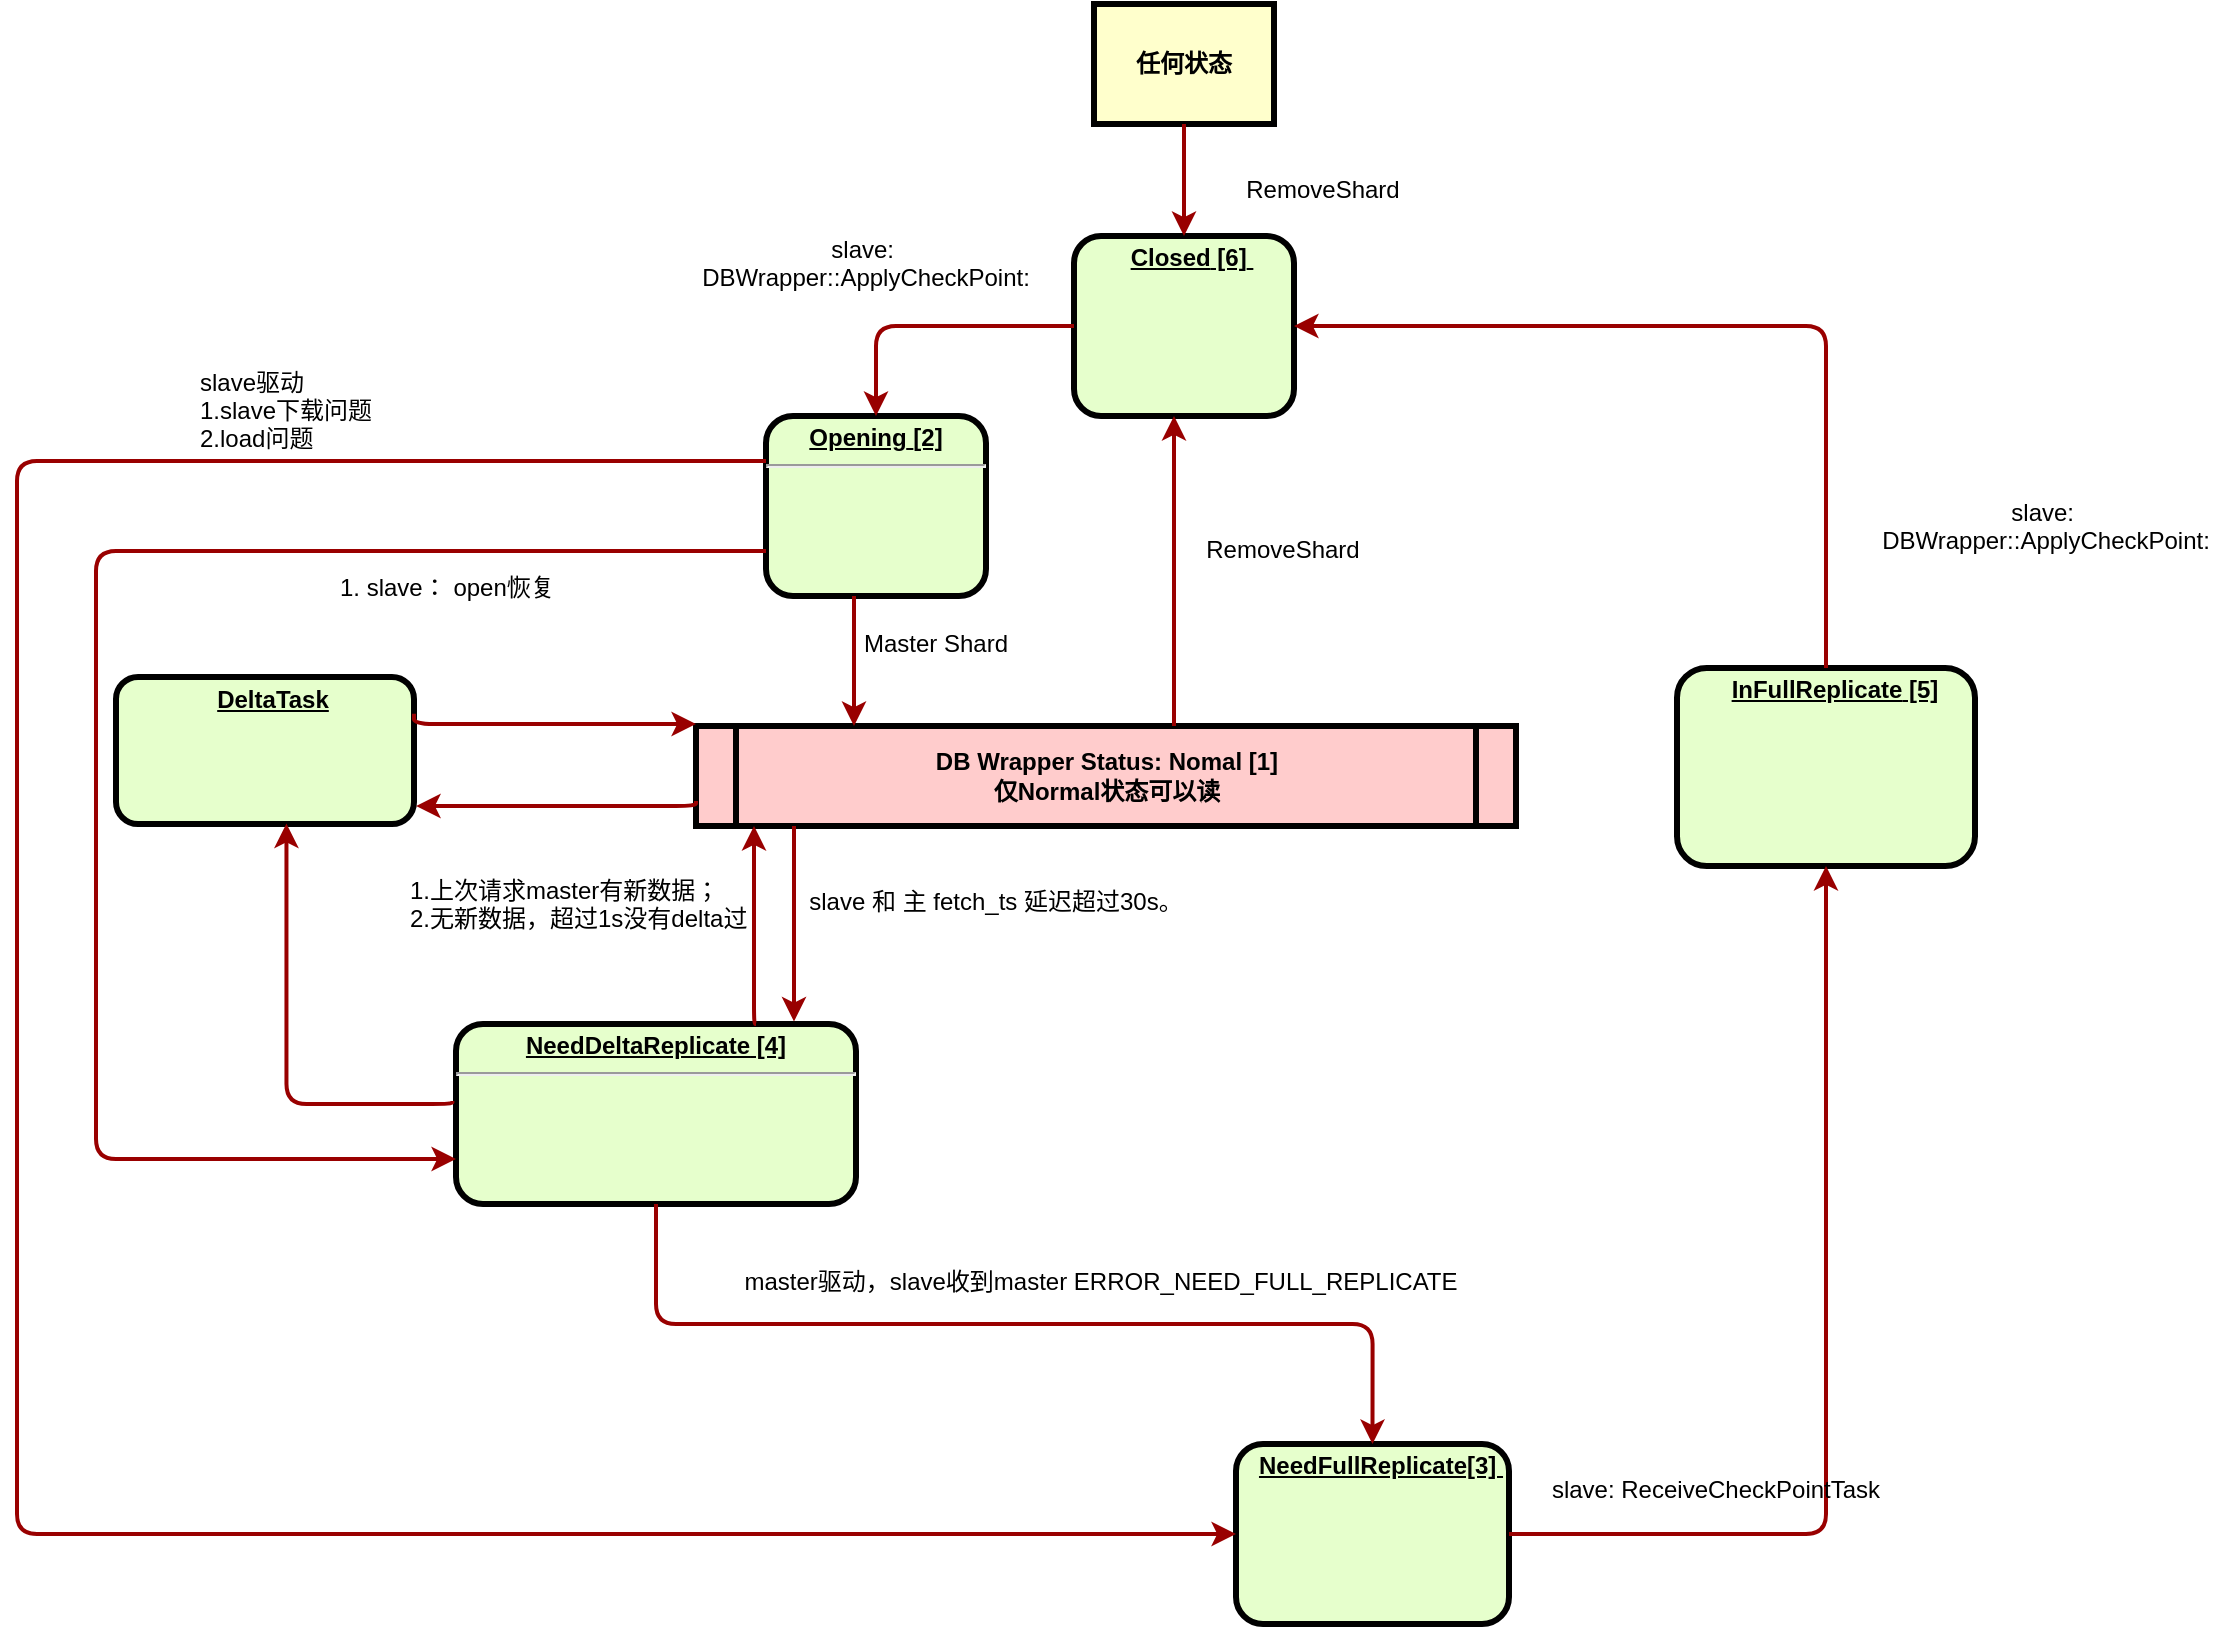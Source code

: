 <mxfile version="24.0.7" type="github">
  <diagram name="Page-1" id="c7558073-3199-34d8-9f00-42111426c3f3">
    <mxGraphModel dx="1914" dy="995" grid="1" gridSize="10" guides="1" tooltips="1" connect="1" arrows="1" fold="1" page="1" pageScale="1" pageWidth="826" pageHeight="1169" background="none" math="0" shadow="0">
      <root>
        <mxCell id="0" />
        <mxCell id="1" parent="0" />
        <mxCell id="2" value="&lt;p style=&quot;margin: 0px; margin-top: 4px; text-align: center; text-decoration: underline;&quot;&gt;&lt;span style=&quot;background-color: initial;&quot;&gt;Opening&lt;/span&gt;&lt;strong&gt;&amp;nbsp;&lt;/strong&gt;&lt;span style=&quot;background-color: initial;&quot;&gt;[2]&lt;/span&gt;&lt;strong&gt;&lt;br&gt;&lt;/strong&gt;&lt;/p&gt;&lt;hr&gt;&lt;p style=&quot;margin: 0px; margin-left: 8px;&quot;&gt;&lt;/p&gt;&lt;div class=&quot;lake-content&quot;&gt;&lt;p style=&quot;margin: 0px; padding: 0px; min-height: 24px;&quot; class=&quot;ne-p&quot; id=&quot;u4ac3bd98&quot;&gt;&lt;br&gt;&lt;/p&gt;&lt;/div&gt;" style="verticalAlign=middle;align=center;overflow=fill;fontSize=12;fontFamily=Helvetica;html=1;rounded=1;fontStyle=1;strokeWidth=3;fillColor=#E6FFCC" parent="1" vertex="1">
          <mxGeometry x="395" y="236" width="110" height="90" as="geometry" />
        </mxCell>
        <mxCell id="5" value="DB Wrapper Status: Nomal [1]&#xa;仅Normal状态可以读" style="shape=process;whiteSpace=wrap;align=center;verticalAlign=middle;size=0.048;fontStyle=1;strokeWidth=3;fillColor=#FFCCCC" parent="1" vertex="1">
          <mxGeometry x="360" y="391" width="410" height="50" as="geometry" />
        </mxCell>
        <mxCell id="6" value="&lt;p style=&quot;margin: 0px; margin-top: 4px; text-align: center; text-decoration: underline;&quot;&gt;&lt;/p&gt;&lt;p style=&quot;margin: 0px; margin-left: 8px;&quot;&gt;&lt;u&gt;&lt;span style=&quot;background-color: initial;&quot;&gt;Closed&lt;/span&gt;&lt;strong&gt;&amp;nbsp;[6]&lt;/strong&gt;&lt;span style=&quot;background-color: initial;&quot;&gt;&amp;nbsp;&lt;/span&gt;&lt;/u&gt;&lt;br&gt;&lt;/p&gt;&lt;p style=&quot;margin: 0px; margin-left: 8px;&quot;&gt;&lt;br&gt;&lt;/p&gt;&lt;p style=&quot;margin: 0px; margin-left: 8px;&quot;&gt;&lt;u&gt;&lt;span style=&quot;background-color: initial;&quot;&gt;&lt;br&gt;&lt;/span&gt;&lt;/u&gt;&lt;/p&gt;" style="verticalAlign=middle;align=center;overflow=fill;fontSize=12;fontFamily=Helvetica;html=1;rounded=1;fontStyle=1;strokeWidth=3;fillColor=#E6FFCC" parent="1" vertex="1">
          <mxGeometry x="549" y="146" width="110" height="90" as="geometry" />
        </mxCell>
        <mxCell id="7" value="&lt;p style=&quot;margin: 0px; margin-top: 4px; text-align: center; text-decoration: underline;&quot;&gt;&lt;/p&gt;&lt;p style=&quot;margin: 0px; margin-left: 8px;&quot;&gt;&lt;span style=&quot;background-color: initial;&quot;&gt;&lt;u&gt;InFullReplicate&lt;/u&gt;&lt;/span&gt;&lt;strong&gt;&lt;u&gt;&amp;nbsp;[5]&lt;/u&gt;&lt;br&gt;&lt;/strong&gt;&lt;br&gt;&lt;/p&gt;" style="verticalAlign=middle;align=center;overflow=fill;fontSize=12;fontFamily=Helvetica;html=1;rounded=1;fontStyle=1;strokeWidth=3;fillColor=#E6FFCC" parent="1" vertex="1">
          <mxGeometry x="850.5" y="362" width="149" height="99" as="geometry" />
        </mxCell>
        <mxCell id="10" value="&lt;p style=&quot;margin: 0px; margin-top: 4px; text-align: center; text-decoration: underline;&quot;&gt;&lt;span style=&quot;background-color: initial;&quot;&gt;NeedDeltaReplicate&lt;/span&gt;&lt;strong&gt;&amp;nbsp;[4]&lt;br&gt;&lt;/strong&gt;&lt;/p&gt;&lt;hr&gt;&lt;p style=&quot;margin: 0px; margin-left: 8px;&quot;&gt;&lt;/p&gt;&lt;div class=&quot;lake-content&quot;&gt;&lt;p style=&quot;margin: 0; padding: 0; min-height: 24px&quot; class=&quot;ne-p&quot; id=&quot;u06c89a7e&quot;&gt;&lt;br&gt;&lt;/p&gt;&lt;/div&gt;" style="verticalAlign=middle;align=center;overflow=fill;fontSize=12;fontFamily=Helvetica;html=1;rounded=1;fontStyle=1;strokeWidth=3;fillColor=#E6FFCC" parent="1" vertex="1">
          <mxGeometry x="240" y="540" width="200" height="90" as="geometry" />
        </mxCell>
        <mxCell id="11" value="&lt;p style=&quot;margin: 0px; margin-top: 4px; text-align: center; text-decoration: underline;&quot;&gt;&lt;/p&gt;&lt;p style=&quot;margin: 0px; margin-left: 8px;&quot;&gt;&lt;span style=&quot;text-decoration-line: underline; background-color: initial;&quot;&gt;NeedFullReplicate[3]&amp;nbsp;&lt;/span&gt;&lt;/p&gt;&lt;p style=&quot;margin: 0px; margin-left: 8px;&quot;&gt;&lt;br&gt;&lt;/p&gt;" style="verticalAlign=middle;align=center;overflow=fill;fontSize=12;fontFamily=Helvetica;html=1;rounded=1;fontStyle=1;strokeWidth=3;fillColor=#E6FFCC" parent="1" vertex="1">
          <mxGeometry x="630" y="750" width="136.5" height="90" as="geometry" />
        </mxCell>
        <mxCell id="56" value="" style="edgeStyle=elbowEdgeStyle;elbow=horizontal;strokeColor=#990000;strokeWidth=2" parent="1" source="2" target="5" edge="1">
          <mxGeometry width="100" height="100" relative="1" as="geometry">
            <mxPoint x="209" y="500" as="sourcePoint" />
            <mxPoint x="309" y="400" as="targetPoint" />
            <Array as="points">
              <mxPoint x="439" y="360" />
            </Array>
          </mxGeometry>
        </mxCell>
        <mxCell id="57" value="Master Shard" style="text;spacingTop=-5;align=center" parent="1" vertex="1">
          <mxGeometry x="465" y="341" width="30" height="20" as="geometry" />
        </mxCell>
        <mxCell id="58" value="" style="edgeStyle=elbowEdgeStyle;elbow=horizontal;strokeColor=#990000;strokeWidth=2" parent="1" source="5" target="6" edge="1">
          <mxGeometry width="100" height="100" relative="1" as="geometry">
            <mxPoint x="539" y="370" as="sourcePoint" />
            <mxPoint x="639" y="270" as="targetPoint" />
            <Array as="points">
              <mxPoint x="599" y="310" />
            </Array>
          </mxGeometry>
        </mxCell>
        <mxCell id="60" value="&#xa;RemoveShard" style="text;spacingTop=-5;align=center" parent="1" vertex="1">
          <mxGeometry x="610.5" y="280" width="86" height="31" as="geometry" />
        </mxCell>
        <mxCell id="62" value="&#xa;RemoveShard" style="text;spacingTop=-5;align=center" parent="1" vertex="1">
          <mxGeometry x="610.5" y="100" width="126" height="20" as="geometry" />
        </mxCell>
        <mxCell id="90" value="slave 和 主 fetch_ts 延迟超过30s。&#xa;" style="text;spacingTop=-5;align=center" parent="1" vertex="1">
          <mxGeometry x="495" y="470" width="30" height="20" as="geometry" />
        </mxCell>
        <mxCell id="92" value="" style="edgeStyle=elbowEdgeStyle;elbow=horizontal;strokeColor=#990000;strokeWidth=2;entryX=0.841;entryY=-0.014;entryDx=0;entryDy=0;entryPerimeter=0;" parent="1" source="5" target="10" edge="1">
          <mxGeometry width="100" height="100" relative="1" as="geometry">
            <mxPoint x="189.0" y="500" as="sourcePoint" />
            <mxPoint x="409" y="510" as="targetPoint" />
            <Array as="points">
              <mxPoint x="409" y="470" />
            </Array>
          </mxGeometry>
        </mxCell>
        <mxCell id="93" value="" style="edgeStyle=elbowEdgeStyle;elbow=horizontal;strokeColor=#990000;strokeWidth=2;exitX=0.75;exitY=0;exitDx=0;exitDy=0;" parent="1" source="10" target="5" edge="1">
          <mxGeometry width="100" height="100" relative="1" as="geometry">
            <mxPoint x="389" y="510" as="sourcePoint" />
            <mxPoint x="299" y="410" as="targetPoint" />
            <Array as="points">
              <mxPoint x="389" y="470" />
            </Array>
          </mxGeometry>
        </mxCell>
        <mxCell id="QbPGDWv7qYdjSWNrfvIs-99" value="" style="edgeStyle=elbowEdgeStyle;elbow=horizontal;strokeColor=#990000;strokeWidth=2;exitX=0;exitY=0.75;exitDx=0;exitDy=0;entryX=0;entryY=0.75;entryDx=0;entryDy=0;" edge="1" parent="1" source="2" target="10">
          <mxGeometry width="100" height="100" relative="1" as="geometry">
            <mxPoint x="360" y="336" as="sourcePoint" />
            <mxPoint x="50" y="680" as="targetPoint" />
            <Array as="points">
              <mxPoint x="60" y="350" />
            </Array>
          </mxGeometry>
        </mxCell>
        <mxCell id="QbPGDWv7qYdjSWNrfvIs-102" value="1. slave： open恢复&#xa;&#xa;" style="text;spacingTop=-5;align=left;" vertex="1" parent="1">
          <mxGeometry x="180" y="313" width="170" height="27" as="geometry" />
        </mxCell>
        <mxCell id="QbPGDWv7qYdjSWNrfvIs-111" value="&lt;p style=&quot;margin: 0px; margin-top: 4px; text-align: center; text-decoration: underline;&quot;&gt;&lt;/p&gt;&lt;p style=&quot;margin: 0px; margin-left: 8px;&quot;&gt;&lt;strong&gt;&lt;u&gt;DeltaTask&lt;/u&gt;&lt;br&gt;&lt;/strong&gt;&lt;br&gt;&lt;/p&gt;" style="verticalAlign=middle;align=center;overflow=fill;fontSize=12;fontFamily=Helvetica;html=1;rounded=1;fontStyle=1;strokeWidth=3;fillColor=#E6FFCC" vertex="1" parent="1">
          <mxGeometry x="70" y="366.5" width="149" height="73.5" as="geometry" />
        </mxCell>
        <mxCell id="QbPGDWv7qYdjSWNrfvIs-112" value="" style="edgeStyle=elbowEdgeStyle;elbow=vertical;strokeColor=#990000;strokeWidth=2;exitX=1;exitY=0.25;exitDx=0;exitDy=0;" edge="1" parent="1" source="QbPGDWv7qYdjSWNrfvIs-111">
          <mxGeometry width="100" height="100" relative="1" as="geometry">
            <mxPoint x="230" y="390" as="sourcePoint" />
            <mxPoint x="360" y="390" as="targetPoint" />
            <Array as="points">
              <mxPoint x="279" y="390" />
            </Array>
          </mxGeometry>
        </mxCell>
        <mxCell id="QbPGDWv7qYdjSWNrfvIs-113" value="" style="edgeStyle=elbowEdgeStyle;elbow=vertical;strokeColor=#990000;strokeWidth=2;entryX=1.007;entryY=0.878;entryDx=0;entryDy=0;entryPerimeter=0;exitX=0;exitY=0.75;exitDx=0;exitDy=0;" edge="1" parent="1" source="5" target="QbPGDWv7qYdjSWNrfvIs-111">
          <mxGeometry width="100" height="100" relative="1" as="geometry">
            <mxPoint x="326" y="431" as="sourcePoint" />
            <mxPoint x="235" y="431" as="targetPoint" />
            <Array as="points">
              <mxPoint x="284" y="431" />
            </Array>
          </mxGeometry>
        </mxCell>
        <mxCell id="QbPGDWv7qYdjSWNrfvIs-115" value="&#xa;1.上次请求master有新数据；&#xa;2.无新数据，超过1s没有delta过" style="text;spacingTop=-5;align=left;" vertex="1" parent="1">
          <mxGeometry x="215" y="450.5" width="180" height="59" as="geometry" />
        </mxCell>
        <mxCell id="QbPGDWv7qYdjSWNrfvIs-116" value="" style="edgeStyle=elbowEdgeStyle;strokeColor=#990000;strokeWidth=2;exitX=-0.009;exitY=0.428;exitDx=0;exitDy=0;entryX=0.572;entryY=0.997;entryDx=0;entryDy=0;entryPerimeter=0;elbow=vertical;exitPerimeter=0;" edge="1" parent="1" source="10" target="QbPGDWv7qYdjSWNrfvIs-111">
          <mxGeometry width="100" height="100" relative="1" as="geometry">
            <mxPoint x="399" y="520" as="sourcePoint" />
            <mxPoint x="150" y="460" as="targetPoint" />
            <Array as="points">
              <mxPoint x="200" y="580" />
            </Array>
          </mxGeometry>
        </mxCell>
        <mxCell id="QbPGDWv7qYdjSWNrfvIs-121" value="" style="edgeStyle=orthogonalEdgeStyle;elbow=horizontal;strokeColor=#990000;strokeWidth=2;exitX=1;exitY=0.5;exitDx=0;exitDy=0;entryX=0.5;entryY=1;entryDx=0;entryDy=0;" edge="1" parent="1" source="11" target="7">
          <mxGeometry width="100" height="100" relative="1" as="geometry">
            <mxPoint x="460" y="246" as="sourcePoint" />
            <mxPoint x="250" y="543" as="targetPoint" />
          </mxGeometry>
        </mxCell>
        <mxCell id="QbPGDWv7qYdjSWNrfvIs-122" value="&#xa;slave: ReceiveCheckPointTask" style="text;spacingTop=-5;align=center" vertex="1" parent="1">
          <mxGeometry x="780" y="750" width="180" height="45" as="geometry" />
        </mxCell>
        <mxCell id="QbPGDWv7qYdjSWNrfvIs-123" value="" style="edgeStyle=orthogonalEdgeStyle;elbow=horizontal;strokeColor=#990000;strokeWidth=2;exitX=0.5;exitY=0;exitDx=0;exitDy=0;entryX=1;entryY=0.5;entryDx=0;entryDy=0;" edge="1" parent="1" source="7" target="6">
          <mxGeometry width="100" height="100" relative="1" as="geometry">
            <mxPoint x="787" y="565" as="sourcePoint" />
            <mxPoint x="935" y="471" as="targetPoint" />
          </mxGeometry>
        </mxCell>
        <mxCell id="QbPGDWv7qYdjSWNrfvIs-125" value="&#xa;slave: &#xa;DBWrapper::ApplyCheckPoint:" style="text;spacingTop=-5;align=center" vertex="1" parent="1">
          <mxGeometry x="950" y="261.5" width="170" height="59" as="geometry" />
        </mxCell>
        <mxCell id="QbPGDWv7qYdjSWNrfvIs-126" value="任何状态" style="whiteSpace=wrap;align=center;verticalAlign=middle;fontStyle=1;strokeWidth=3;fillColor=#FFFFCC" vertex="1" parent="1">
          <mxGeometry x="559" y="30" width="90" height="60" as="geometry" />
        </mxCell>
        <mxCell id="QbPGDWv7qYdjSWNrfvIs-127" value="" style="elbow=horizontal;strokeColor=#990000;strokeWidth=2;entryX=0.5;entryY=0;entryDx=0;entryDy=0;exitX=0.5;exitY=1;exitDx=0;exitDy=0;" edge="1" parent="1" source="QbPGDWv7qYdjSWNrfvIs-126" target="6">
          <mxGeometry width="100" height="100" relative="1" as="geometry">
            <mxPoint x="590" y="100" as="sourcePoint" />
            <mxPoint x="590" y="255" as="targetPoint" />
          </mxGeometry>
        </mxCell>
        <mxCell id="QbPGDWv7qYdjSWNrfvIs-131" value="" style="edgeStyle=elbowEdgeStyle;elbow=horizontal;strokeColor=#990000;strokeWidth=2;entryX=0;entryY=0.5;entryDx=0;entryDy=0;exitX=0;exitY=0.25;exitDx=0;exitDy=0;" edge="1" parent="1" source="2" target="11">
          <mxGeometry width="100" height="100" relative="1" as="geometry">
            <mxPoint x="370.5" y="261.75" as="sourcePoint" />
            <mxPoint x="610.5" y="565" as="targetPoint" />
            <Array as="points">
              <mxPoint x="20.5" y="410" />
            </Array>
          </mxGeometry>
        </mxCell>
        <mxCell id="QbPGDWv7qYdjSWNrfvIs-132" value="slave驱动&#xa;1.slave下载问题&#xa;2.load问题&#xa;" style="text;spacingTop=-5;align=left;" vertex="1" parent="1">
          <mxGeometry x="110" y="210.5" width="180" height="51" as="geometry" />
        </mxCell>
        <mxCell id="QbPGDWv7qYdjSWNrfvIs-134" value="" style="edgeStyle=orthogonalEdgeStyle;elbow=horizontal;strokeColor=#990000;strokeWidth=2;exitX=0;exitY=0.5;exitDx=0;exitDy=0;entryX=0.5;entryY=0;entryDx=0;entryDy=0;" edge="1" parent="1" source="6" target="2">
          <mxGeometry width="100" height="100" relative="1" as="geometry">
            <mxPoint x="935" y="372" as="sourcePoint" />
            <mxPoint x="669" y="201" as="targetPoint" />
          </mxGeometry>
        </mxCell>
        <mxCell id="QbPGDWv7qYdjSWNrfvIs-135" value="" style="edgeStyle=orthogonalEdgeStyle;elbow=horizontal;strokeColor=#990000;strokeWidth=2;exitX=0.5;exitY=1;exitDx=0;exitDy=0;entryX=0.5;entryY=0;entryDx=0;entryDy=0;" edge="1" parent="1" source="10" target="11">
          <mxGeometry width="100" height="100" relative="1" as="geometry">
            <mxPoint x="559" y="201" as="sourcePoint" />
            <mxPoint x="460" y="246" as="targetPoint" />
          </mxGeometry>
        </mxCell>
        <mxCell id="QbPGDWv7qYdjSWNrfvIs-136" value="master驱动，slave收到master ERROR_NEED_FULL_REPLICATE" style="text;spacingTop=-5;align=center" vertex="1" parent="1">
          <mxGeometry x="370" y="660" width="385" height="20" as="geometry" />
        </mxCell>
        <mxCell id="QbPGDWv7qYdjSWNrfvIs-137" value="&#xa;slave: &#xa;DBWrapper::ApplyCheckPoint:" style="text;spacingTop=-5;align=center" vertex="1" parent="1">
          <mxGeometry x="360" y="130" width="170" height="59" as="geometry" />
        </mxCell>
      </root>
    </mxGraphModel>
  </diagram>
</mxfile>

